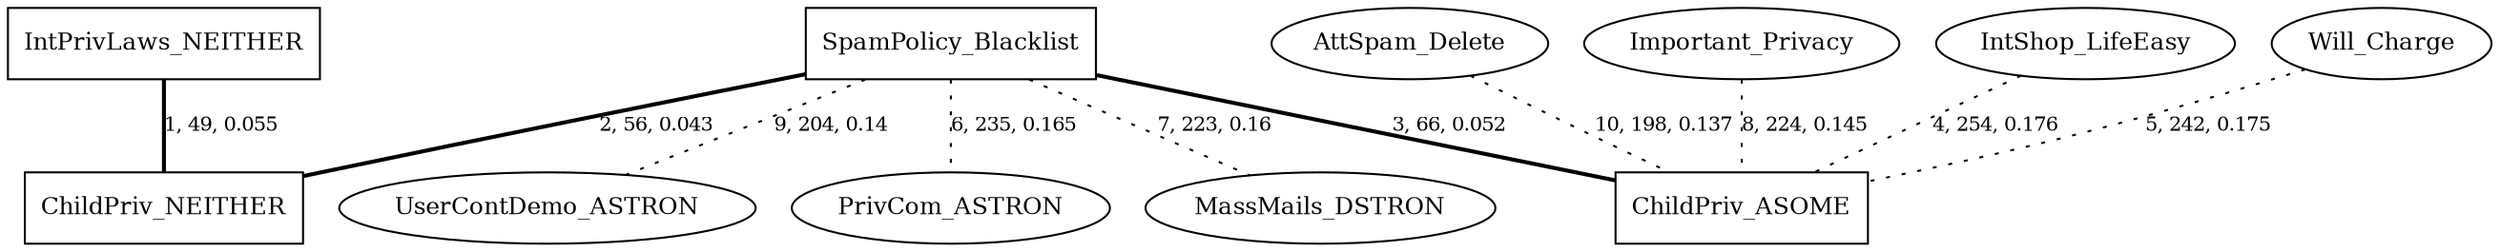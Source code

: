 graph G{
    MassMails_DSTRON [label="MassMails_DSTRON", fontsize=12];
    ChildPriv_NEITHER [label="ChildPriv_NEITHER", fontsize=12, shape=box];
    IntShop_LifeEasy [label="IntShop_LifeEasy", fontsize=12];
    ChildPriv_ASOME [label="ChildPriv_ASOME", fontsize=12, shape=box];
    UserContDemo_ASTRON [label="UserContDemo_ASTRON", fontsize=12];
    Important_Privacy [label="Important_Privacy", fontsize=12];
    SpamPolicy_Blacklist [label="SpamPolicy_Blacklist", fontsize=12, shape=box];
    Will_Charge [label="Will_Charge", fontsize=12];
    IntPrivLaws_NEITHER [label="IntPrivLaws_NEITHER", fontsize=12, shape=box];
    PrivCom_ASTRON [label="PrivCom_ASTRON", fontsize=12];
    AttSpam_Delete [label="AttSpam_Delete", fontsize=12];
    IntShop_LifeEasy -- ChildPriv_ASOME [label="4, 254, 0.176", fontsize=10, style=dotted];
    SpamPolicy_Blacklist -- PrivCom_ASTRON [label="6, 235, 0.165", fontsize=10, style=dotted];
    AttSpam_Delete -- ChildPriv_ASOME [label="10, 198, 0.137", fontsize=10, style=dotted];
    IntPrivLaws_NEITHER -- ChildPriv_NEITHER [label="1, 49, 0.055", fontsize=10, style=bold];
    Important_Privacy -- ChildPriv_ASOME [label="8, 224, 0.145", fontsize=10, style=dotted];
    Will_Charge -- ChildPriv_ASOME [label="5, 242, 0.175", fontsize=10, style=dotted];
    SpamPolicy_Blacklist -- ChildPriv_ASOME [label="3, 66, 0.052", fontsize=10, style=bold];
    SpamPolicy_Blacklist -- UserContDemo_ASTRON [label="9, 204, 0.14", fontsize=10, style=dotted];
    SpamPolicy_Blacklist -- ChildPriv_NEITHER [label="2, 56, 0.043", fontsize=10, style=bold];
    SpamPolicy_Blacklist -- MassMails_DSTRON [label="7, 223, 0.16", fontsize=10, style=dotted];
}
